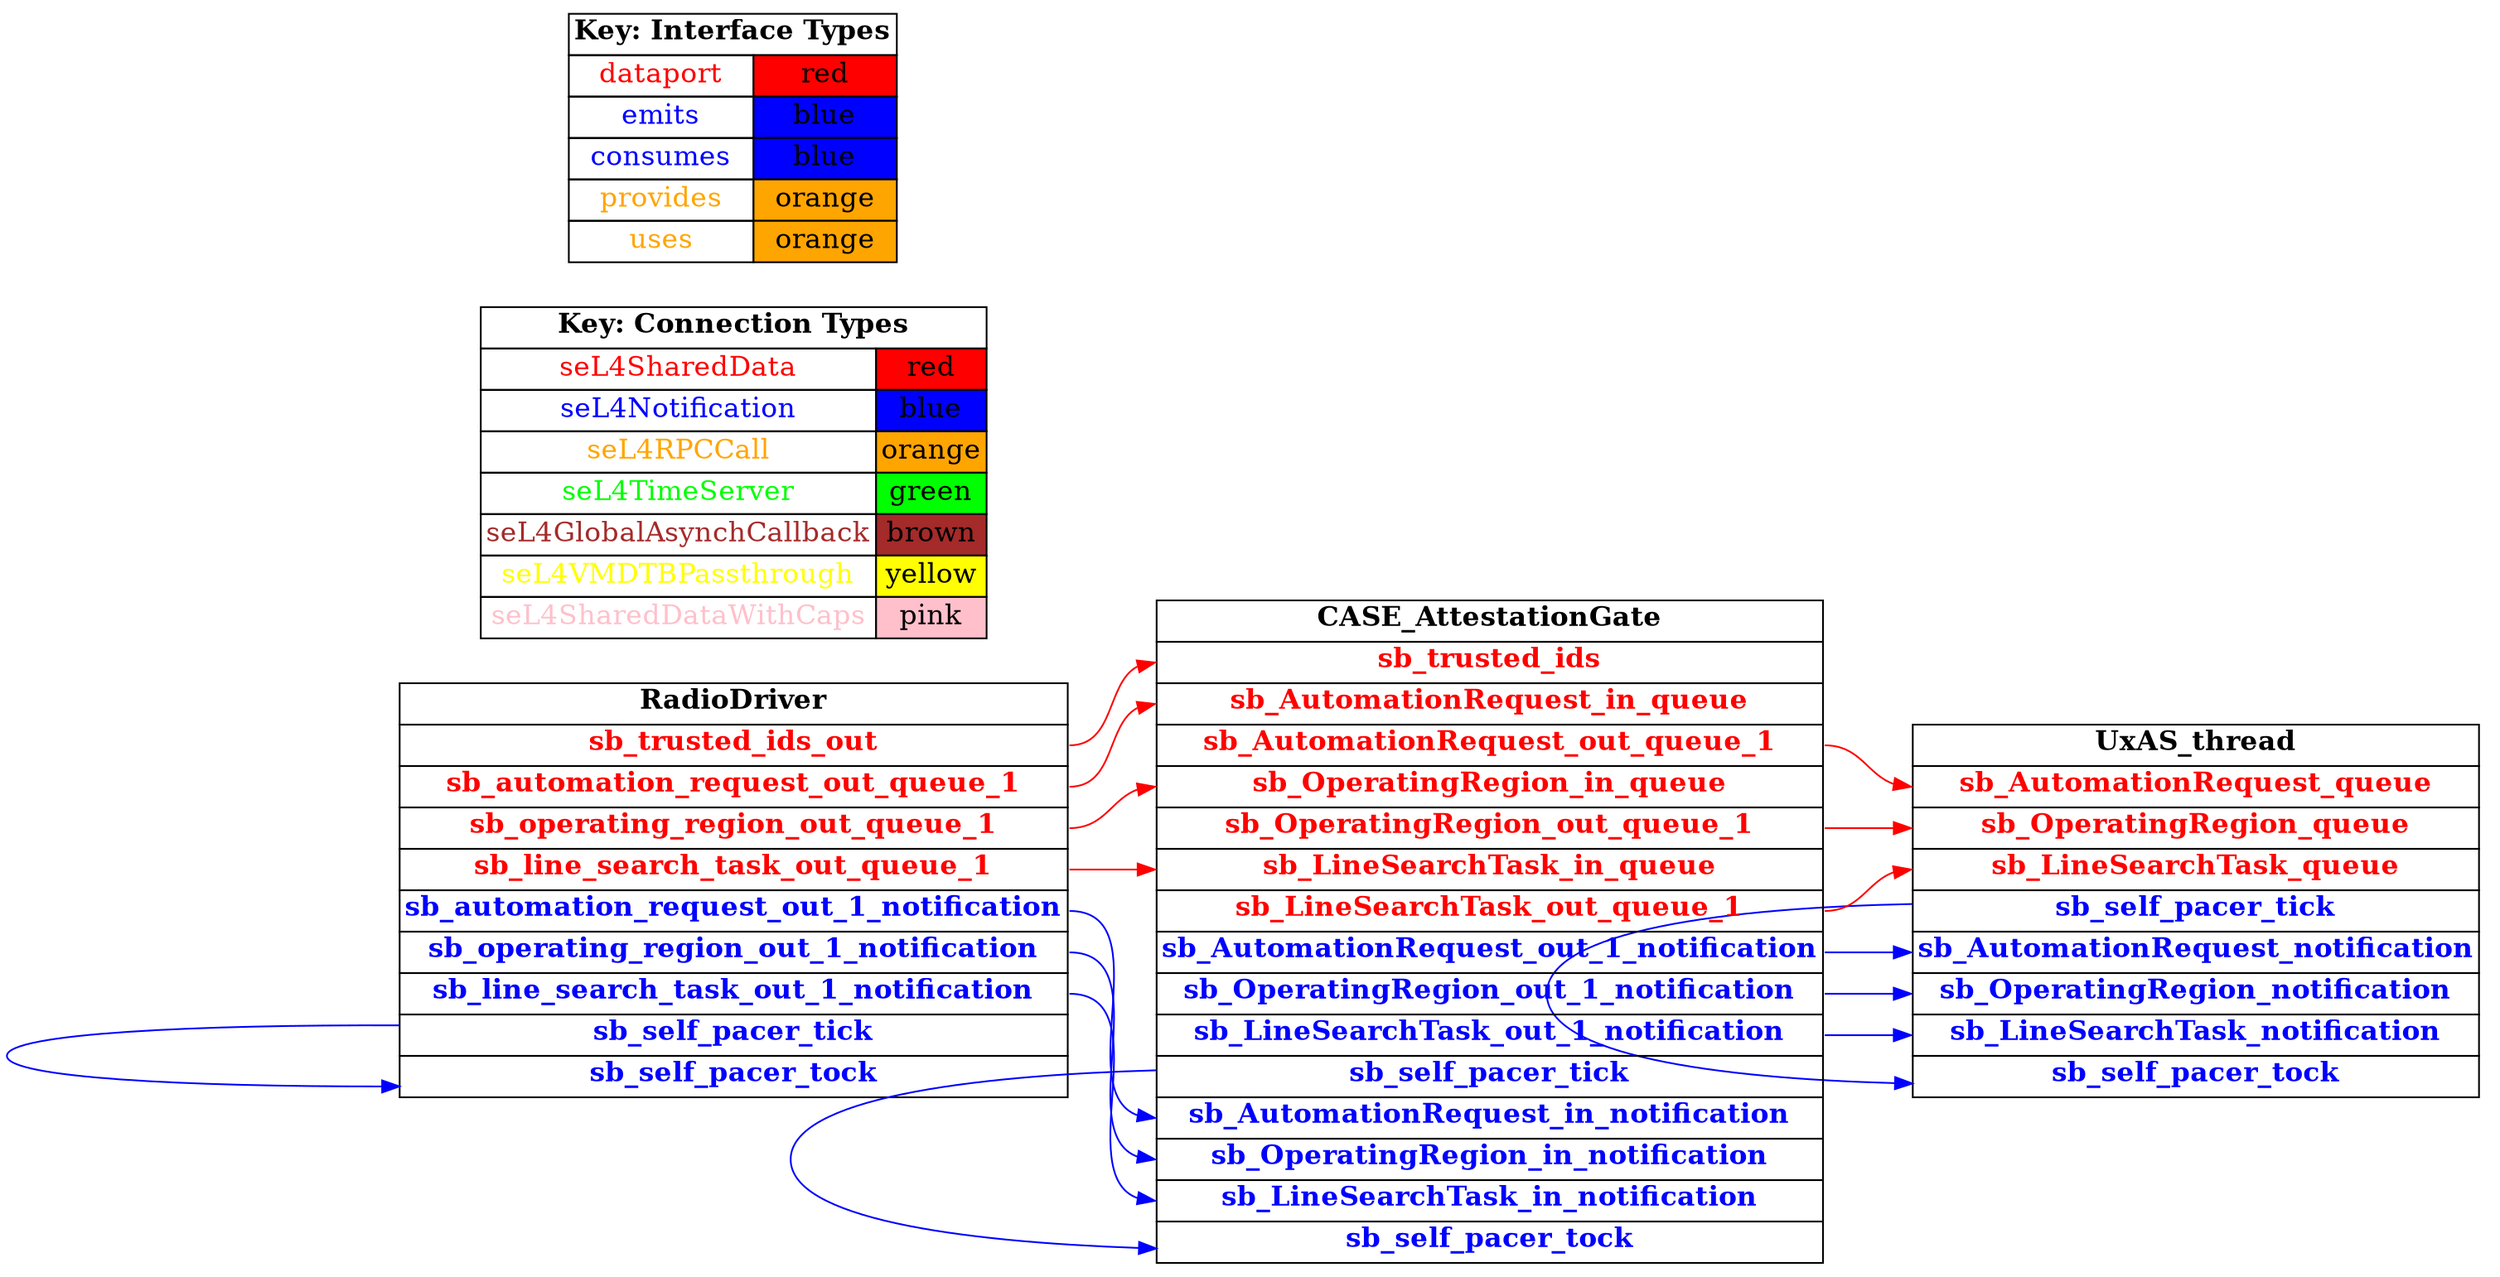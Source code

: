 digraph g {
graph [
  overlap = false,
  rankdir = "LR"
];
node [
  fontsize = "16",
  shape = "ellipse"
];
edge [
];

UxAS_thread [
  label=<
    <TABLE BORDER="0" CELLBORDER="1" CELLSPACING="0">
      <TR><TD><B>UxAS_thread</B></TD></TR>
      <TR><TD PORT="sb_AutomationRequest_queue"><FONT COLOR="red"><B>sb_AutomationRequest_queue</B></FONT></TD></TR>
      <TR><TD PORT="sb_OperatingRegion_queue"><FONT COLOR="red"><B>sb_OperatingRegion_queue</B></FONT></TD></TR>
      <TR><TD PORT="sb_LineSearchTask_queue"><FONT COLOR="red"><B>sb_LineSearchTask_queue</B></FONT></TD></TR>
      <TR><TD PORT="sb_self_pacer_tick"><FONT COLOR="blue"><B>sb_self_pacer_tick</B></FONT></TD></TR>
      <TR><TD PORT="sb_AutomationRequest_notification"><FONT COLOR="blue"><B>sb_AutomationRequest_notification</B></FONT></TD></TR>
      <TR><TD PORT="sb_OperatingRegion_notification"><FONT COLOR="blue"><B>sb_OperatingRegion_notification</B></FONT></TD></TR>
      <TR><TD PORT="sb_LineSearchTask_notification"><FONT COLOR="blue"><B>sb_LineSearchTask_notification</B></FONT></TD></TR>
      <TR><TD PORT="sb_self_pacer_tock"><FONT COLOR="blue"><B>sb_self_pacer_tock</B></FONT></TD></TR>"
    </TABLE>
  >
  shape=plaintext
];

RadioDriver [
  label=<
    <TABLE BORDER="0" CELLBORDER="1" CELLSPACING="0">
      <TR><TD><B>RadioDriver</B></TD></TR>
      <TR><TD PORT="sb_trusted_ids_out"><FONT COLOR="red"><B>sb_trusted_ids_out</B></FONT></TD></TR>
      <TR><TD PORT="sb_automation_request_out_queue_1"><FONT COLOR="red"><B>sb_automation_request_out_queue_1</B></FONT></TD></TR>
      <TR><TD PORT="sb_operating_region_out_queue_1"><FONT COLOR="red"><B>sb_operating_region_out_queue_1</B></FONT></TD></TR>
      <TR><TD PORT="sb_line_search_task_out_queue_1"><FONT COLOR="red"><B>sb_line_search_task_out_queue_1</B></FONT></TD></TR>
      <TR><TD PORT="sb_automation_request_out_1_notification"><FONT COLOR="blue"><B>sb_automation_request_out_1_notification</B></FONT></TD></TR>
      <TR><TD PORT="sb_operating_region_out_1_notification"><FONT COLOR="blue"><B>sb_operating_region_out_1_notification</B></FONT></TD></TR>
      <TR><TD PORT="sb_line_search_task_out_1_notification"><FONT COLOR="blue"><B>sb_line_search_task_out_1_notification</B></FONT></TD></TR>
      <TR><TD PORT="sb_self_pacer_tick"><FONT COLOR="blue"><B>sb_self_pacer_tick</B></FONT></TD></TR>
      <TR><TD PORT="sb_self_pacer_tock"><FONT COLOR="blue"><B>sb_self_pacer_tock</B></FONT></TD></TR>"
    </TABLE>
  >
  shape=plaintext
];

CASE_AttestationGate [
  label=<
    <TABLE BORDER="0" CELLBORDER="1" CELLSPACING="0">
      <TR><TD><B>CASE_AttestationGate</B></TD></TR>
      <TR><TD PORT="sb_trusted_ids"><FONT COLOR="red"><B>sb_trusted_ids</B></FONT></TD></TR>
      <TR><TD PORT="sb_AutomationRequest_in_queue"><FONT COLOR="red"><B>sb_AutomationRequest_in_queue</B></FONT></TD></TR>
      <TR><TD PORT="sb_AutomationRequest_out_queue_1"><FONT COLOR="red"><B>sb_AutomationRequest_out_queue_1</B></FONT></TD></TR>
      <TR><TD PORT="sb_OperatingRegion_in_queue"><FONT COLOR="red"><B>sb_OperatingRegion_in_queue</B></FONT></TD></TR>
      <TR><TD PORT="sb_OperatingRegion_out_queue_1"><FONT COLOR="red"><B>sb_OperatingRegion_out_queue_1</B></FONT></TD></TR>
      <TR><TD PORT="sb_LineSearchTask_in_queue"><FONT COLOR="red"><B>sb_LineSearchTask_in_queue</B></FONT></TD></TR>
      <TR><TD PORT="sb_LineSearchTask_out_queue_1"><FONT COLOR="red"><B>sb_LineSearchTask_out_queue_1</B></FONT></TD></TR>
      <TR><TD PORT="sb_AutomationRequest_out_1_notification"><FONT COLOR="blue"><B>sb_AutomationRequest_out_1_notification</B></FONT></TD></TR>
      <TR><TD PORT="sb_OperatingRegion_out_1_notification"><FONT COLOR="blue"><B>sb_OperatingRegion_out_1_notification</B></FONT></TD></TR>
      <TR><TD PORT="sb_LineSearchTask_out_1_notification"><FONT COLOR="blue"><B>sb_LineSearchTask_out_1_notification</B></FONT></TD></TR>
      <TR><TD PORT="sb_self_pacer_tick"><FONT COLOR="blue"><B>sb_self_pacer_tick</B></FONT></TD></TR>
      <TR><TD PORT="sb_AutomationRequest_in_notification"><FONT COLOR="blue"><B>sb_AutomationRequest_in_notification</B></FONT></TD></TR>
      <TR><TD PORT="sb_OperatingRegion_in_notification"><FONT COLOR="blue"><B>sb_OperatingRegion_in_notification</B></FONT></TD></TR>
      <TR><TD PORT="sb_LineSearchTask_in_notification"><FONT COLOR="blue"><B>sb_LineSearchTask_in_notification</B></FONT></TD></TR>
      <TR><TD PORT="sb_self_pacer_tock"><FONT COLOR="blue"><B>sb_self_pacer_tock</B></FONT></TD></TR>"
    </TABLE>
  >
  shape=plaintext
];

connectiontypekey [
  label=<
   <TABLE BORDER="0" CELLBORDER="1" CELLSPACING="0">
     <TR><TD COLSPAN="2"><B>Key: Connection Types</B></TD></TR>
     <TR><TD><FONT COLOR="red">seL4SharedData</FONT></TD><TD BGCOLOR="red">red</TD></TR>
     <TR><TD><FONT COLOR="blue">seL4Notification</FONT></TD><TD BGCOLOR="blue">blue</TD></TR>
     <TR><TD><FONT COLOR="orange">seL4RPCCall</FONT></TD><TD BGCOLOR="orange">orange</TD></TR>
     <TR><TD><FONT COLOR="green">seL4TimeServer</FONT></TD><TD BGCOLOR="green">green</TD></TR>
     <TR><TD><FONT COLOR="brown">seL4GlobalAsynchCallback</FONT></TD><TD BGCOLOR="brown">brown</TD></TR>
     <TR><TD><FONT COLOR="yellow">seL4VMDTBPassthrough</FONT></TD><TD BGCOLOR="yellow">yellow</TD></TR>
     <TR><TD><FONT COLOR="pink">seL4SharedDataWithCaps</FONT></TD><TD BGCOLOR="pink">pink</TD></TR>
   </TABLE>
  >
  shape=plaintext
];

interfacetypekey [
  label=<
   <TABLE BORDER="0" CELLBORDER="1" CELLSPACING="0">
     <TR><TD COLSPAN="2"><B>Key: Interface Types</B></TD></TR>
     <TR><TD><FONT COLOR="red">dataport</FONT></TD><TD BGCOLOR="red">red</TD></TR>
     <TR><TD><FONT COLOR="blue">emits</FONT></TD><TD BGCOLOR="blue">blue</TD></TR>
     <TR><TD><FONT COLOR="blue">consumes</FONT></TD><TD BGCOLOR="blue">blue</TD></TR>
     <TR><TD><FONT COLOR="orange">provides</FONT></TD><TD BGCOLOR="orange">orange</TD></TR>
     <TR><TD><FONT COLOR="orange">uses</FONT></TD><TD BGCOLOR="orange">orange</TD></TR>
   </TABLE>
  >
  shape=plaintext
];

"RadioDriver":sb_trusted_ids_out -> "CASE_AttestationGate":sb_trusted_ids [
  color="red"
  //label = "seL4SharedData"
  id = conn1

];

"RadioDriver":sb_automation_request_out_1_notification -> "CASE_AttestationGate":sb_AutomationRequest_in_notification [
  color="blue"
  //label = "seL4Notification"
  id = conn2

];

"RadioDriver":sb_automation_request_out_queue_1 -> "CASE_AttestationGate":sb_AutomationRequest_in_queue [
  color="red"
  //label = "seL4SharedData"
  id = conn3

];

"RadioDriver":sb_operating_region_out_1_notification -> "CASE_AttestationGate":sb_OperatingRegion_in_notification [
  color="blue"
  //label = "seL4Notification"
  id = conn4

];

"RadioDriver":sb_operating_region_out_queue_1 -> "CASE_AttestationGate":sb_OperatingRegion_in_queue [
  color="red"
  //label = "seL4SharedData"
  id = conn5

];

"RadioDriver":sb_line_search_task_out_1_notification -> "CASE_AttestationGate":sb_LineSearchTask_in_notification [
  color="blue"
  //label = "seL4Notification"
  id = conn6

];

"RadioDriver":sb_line_search_task_out_queue_1 -> "CASE_AttestationGate":sb_LineSearchTask_in_queue [
  color="red"
  //label = "seL4SharedData"
  id = conn7

];

"CASE_AttestationGate":sb_AutomationRequest_out_1_notification -> "UxAS_thread":sb_AutomationRequest_notification [
  color="blue"
  //label = "seL4Notification"
  id = conn8

];

"CASE_AttestationGate":sb_AutomationRequest_out_queue_1 -> "UxAS_thread":sb_AutomationRequest_queue [
  color="red"
  //label = "seL4SharedData"
  id = conn9

];

"CASE_AttestationGate":sb_OperatingRegion_out_1_notification -> "UxAS_thread":sb_OperatingRegion_notification [
  color="blue"
  //label = "seL4Notification"
  id = conn10

];

"CASE_AttestationGate":sb_OperatingRegion_out_queue_1 -> "UxAS_thread":sb_OperatingRegion_queue [
  color="red"
  //label = "seL4SharedData"
  id = conn11

];

"CASE_AttestationGate":sb_LineSearchTask_out_1_notification -> "UxAS_thread":sb_LineSearchTask_notification [
  color="blue"
  //label = "seL4Notification"
  id = conn12

];

"CASE_AttestationGate":sb_LineSearchTask_out_queue_1 -> "UxAS_thread":sb_LineSearchTask_queue [
  color="red"
  //label = "seL4SharedData"
  id = conn13

];

"UxAS_thread":sb_self_pacer_tick -> "UxAS_thread":sb_self_pacer_tock [
  color="blue"
  //label = "seL4Notification"
  id = conn14

];

"RadioDriver":sb_self_pacer_tick -> "RadioDriver":sb_self_pacer_tock [
  color="blue"
  //label = "seL4Notification"
  id = conn15

];

"CASE_AttestationGate":sb_self_pacer_tick -> "CASE_AttestationGate":sb_self_pacer_tock [
  color="blue"
  //label = "seL4Notification"
  id = conn16

];

}